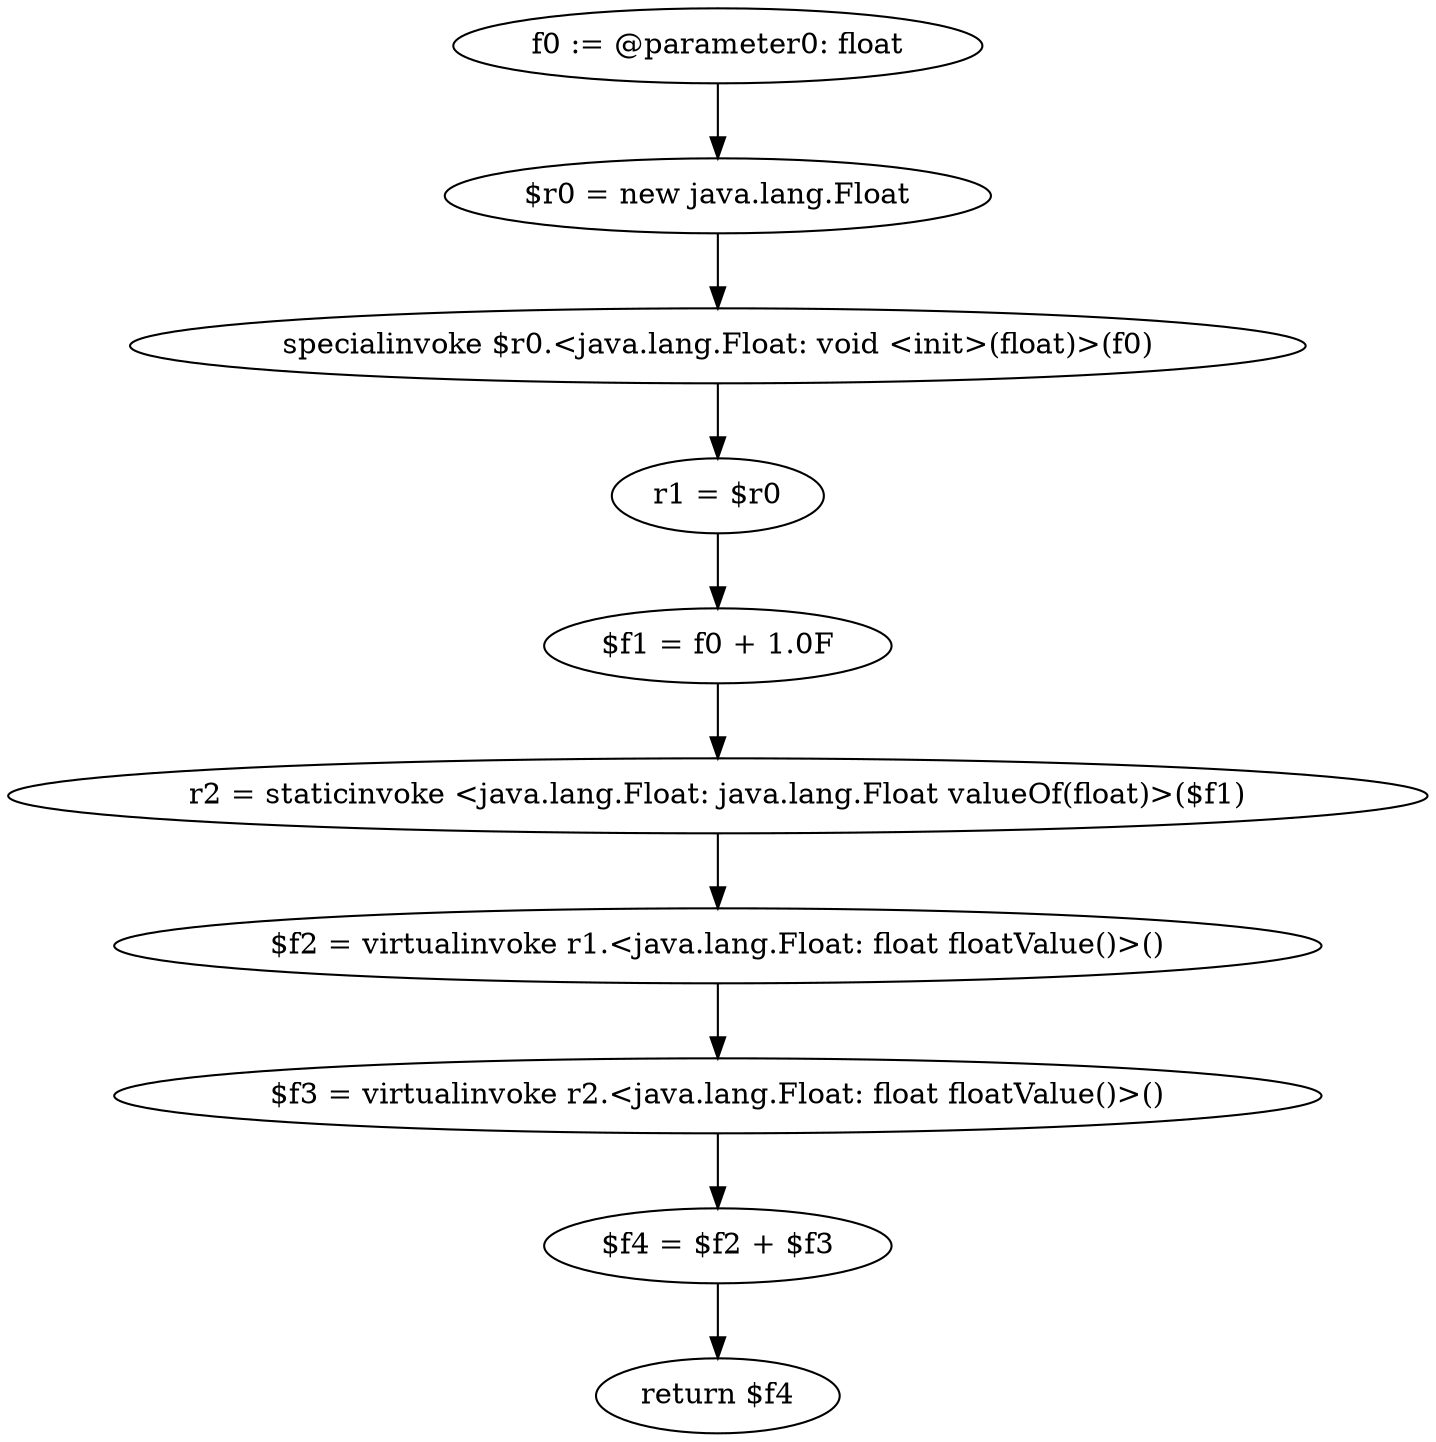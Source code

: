 digraph "unitGraph" {
    "f0 := @parameter0: float"
    "$r0 = new java.lang.Float"
    "specialinvoke $r0.<java.lang.Float: void <init>(float)>(f0)"
    "r1 = $r0"
    "$f1 = f0 + 1.0F"
    "r2 = staticinvoke <java.lang.Float: java.lang.Float valueOf(float)>($f1)"
    "$f2 = virtualinvoke r1.<java.lang.Float: float floatValue()>()"
    "$f3 = virtualinvoke r2.<java.lang.Float: float floatValue()>()"
    "$f4 = $f2 + $f3"
    "return $f4"
    "f0 := @parameter0: float"->"$r0 = new java.lang.Float";
    "$r0 = new java.lang.Float"->"specialinvoke $r0.<java.lang.Float: void <init>(float)>(f0)";
    "specialinvoke $r0.<java.lang.Float: void <init>(float)>(f0)"->"r1 = $r0";
    "r1 = $r0"->"$f1 = f0 + 1.0F";
    "$f1 = f0 + 1.0F"->"r2 = staticinvoke <java.lang.Float: java.lang.Float valueOf(float)>($f1)";
    "r2 = staticinvoke <java.lang.Float: java.lang.Float valueOf(float)>($f1)"->"$f2 = virtualinvoke r1.<java.lang.Float: float floatValue()>()";
    "$f2 = virtualinvoke r1.<java.lang.Float: float floatValue()>()"->"$f3 = virtualinvoke r2.<java.lang.Float: float floatValue()>()";
    "$f3 = virtualinvoke r2.<java.lang.Float: float floatValue()>()"->"$f4 = $f2 + $f3";
    "$f4 = $f2 + $f3"->"return $f4";
}
